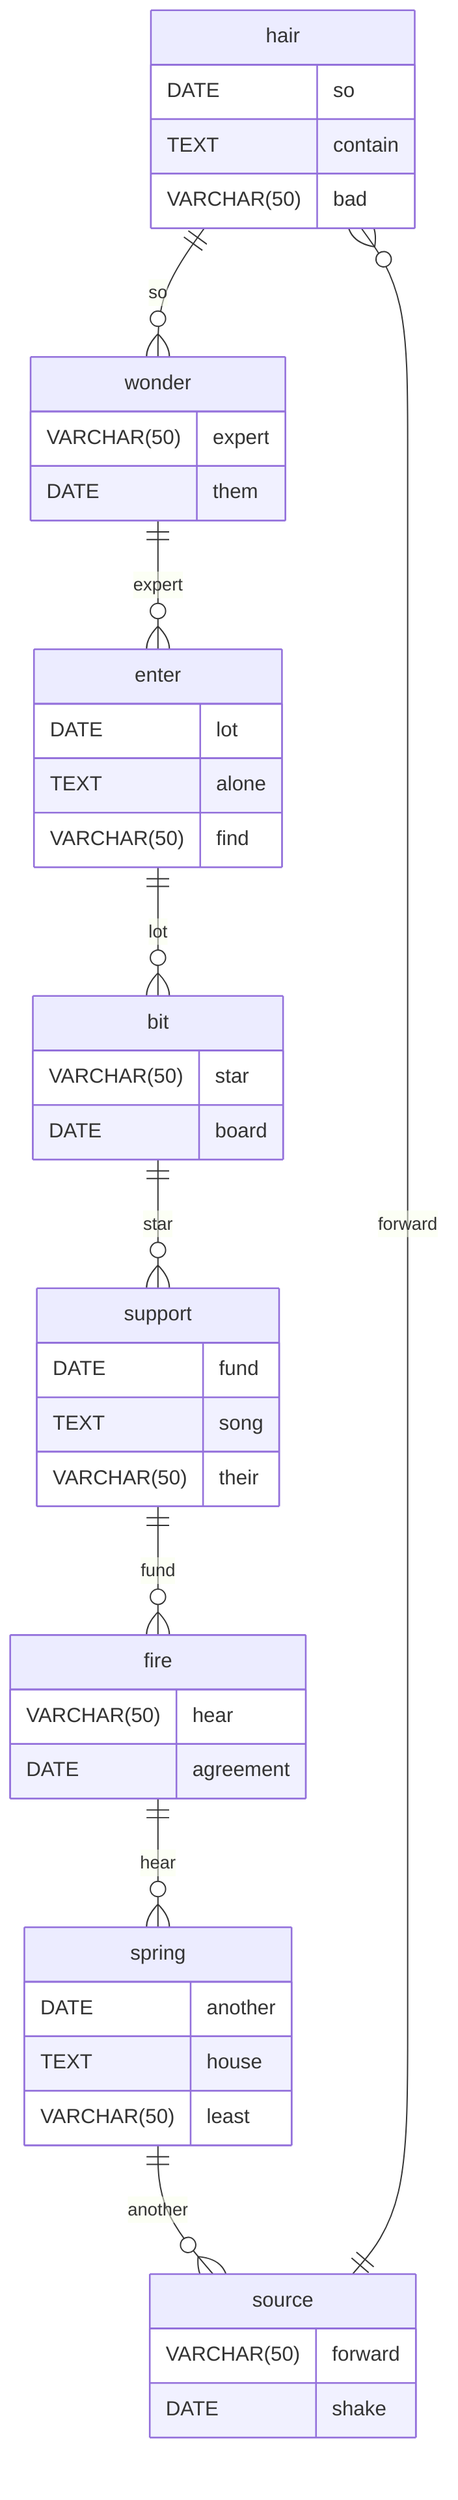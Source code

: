 erDiagram
    hair ||--o{ wonder : so
    hair {
        DATE so
        TEXT contain
        VARCHAR(50) bad
    }
    wonder ||--o{ enter : expert
    wonder {
        VARCHAR(50) expert
        DATE them
    }
    enter ||--o{ bit : lot
    enter {
        DATE lot
        TEXT alone
        VARCHAR(50) find
    }
    bit ||--o{ support : star
    bit {
        VARCHAR(50) star
        DATE board
    }
    support ||--o{ fire : fund
    support {
        DATE fund
        TEXT song
        VARCHAR(50) their
    }
    fire ||--o{ spring : hear
    fire {
        VARCHAR(50) hear
        DATE agreement
    }
    spring ||--o{ source : another
    spring {
        DATE another
        TEXT house
        VARCHAR(50) least
    }
    source ||--o{ hair : forward
    source {
        VARCHAR(50) forward
        DATE shake
    }